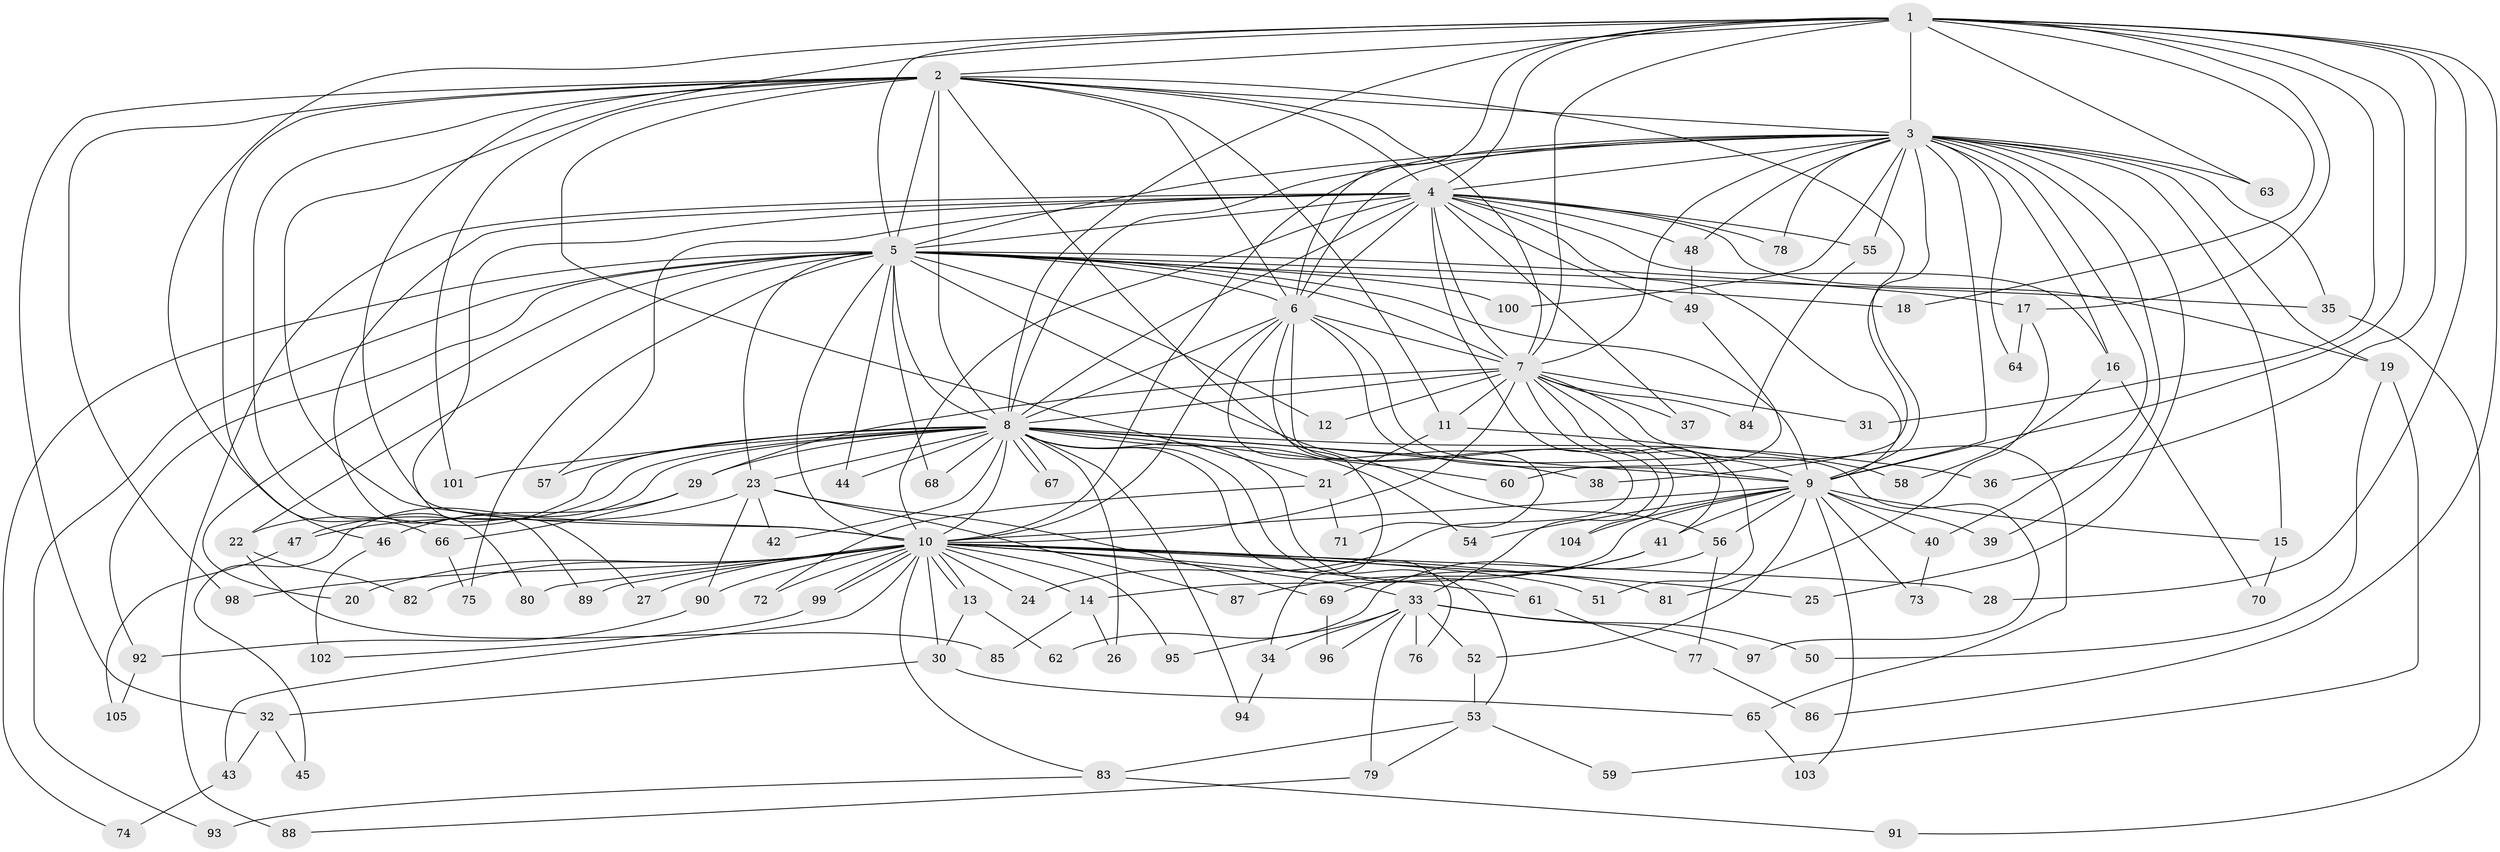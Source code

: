 // Generated by graph-tools (version 1.1) at 2025/25/03/09/25 03:25:46]
// undirected, 105 vertices, 235 edges
graph export_dot {
graph [start="1"]
  node [color=gray90,style=filled];
  1;
  2;
  3;
  4;
  5;
  6;
  7;
  8;
  9;
  10;
  11;
  12;
  13;
  14;
  15;
  16;
  17;
  18;
  19;
  20;
  21;
  22;
  23;
  24;
  25;
  26;
  27;
  28;
  29;
  30;
  31;
  32;
  33;
  34;
  35;
  36;
  37;
  38;
  39;
  40;
  41;
  42;
  43;
  44;
  45;
  46;
  47;
  48;
  49;
  50;
  51;
  52;
  53;
  54;
  55;
  56;
  57;
  58;
  59;
  60;
  61;
  62;
  63;
  64;
  65;
  66;
  67;
  68;
  69;
  70;
  71;
  72;
  73;
  74;
  75;
  76;
  77;
  78;
  79;
  80;
  81;
  82;
  83;
  84;
  85;
  86;
  87;
  88;
  89;
  90;
  91;
  92;
  93;
  94;
  95;
  96;
  97;
  98;
  99;
  100;
  101;
  102;
  103;
  104;
  105;
  1 -- 2;
  1 -- 3;
  1 -- 4;
  1 -- 5;
  1 -- 6;
  1 -- 7;
  1 -- 8;
  1 -- 9;
  1 -- 10;
  1 -- 17;
  1 -- 18;
  1 -- 28;
  1 -- 31;
  1 -- 36;
  1 -- 63;
  1 -- 66;
  1 -- 86;
  2 -- 3;
  2 -- 4;
  2 -- 5;
  2 -- 6;
  2 -- 7;
  2 -- 8;
  2 -- 9;
  2 -- 10;
  2 -- 11;
  2 -- 21;
  2 -- 32;
  2 -- 34;
  2 -- 46;
  2 -- 80;
  2 -- 98;
  2 -- 101;
  3 -- 4;
  3 -- 5;
  3 -- 6;
  3 -- 7;
  3 -- 8;
  3 -- 9;
  3 -- 10;
  3 -- 15;
  3 -- 16;
  3 -- 19;
  3 -- 25;
  3 -- 35;
  3 -- 38;
  3 -- 39;
  3 -- 40;
  3 -- 48;
  3 -- 55;
  3 -- 63;
  3 -- 64;
  3 -- 78;
  3 -- 100;
  4 -- 5;
  4 -- 6;
  4 -- 7;
  4 -- 8;
  4 -- 9;
  4 -- 10;
  4 -- 16;
  4 -- 19;
  4 -- 27;
  4 -- 37;
  4 -- 48;
  4 -- 49;
  4 -- 55;
  4 -- 57;
  4 -- 78;
  4 -- 88;
  4 -- 89;
  4 -- 104;
  5 -- 6;
  5 -- 7;
  5 -- 8;
  5 -- 9;
  5 -- 10;
  5 -- 12;
  5 -- 17;
  5 -- 18;
  5 -- 20;
  5 -- 22;
  5 -- 23;
  5 -- 35;
  5 -- 44;
  5 -- 56;
  5 -- 68;
  5 -- 74;
  5 -- 75;
  5 -- 92;
  5 -- 93;
  5 -- 100;
  6 -- 7;
  6 -- 8;
  6 -- 9;
  6 -- 10;
  6 -- 24;
  6 -- 33;
  6 -- 71;
  6 -- 97;
  7 -- 8;
  7 -- 9;
  7 -- 10;
  7 -- 11;
  7 -- 12;
  7 -- 29;
  7 -- 31;
  7 -- 37;
  7 -- 41;
  7 -- 51;
  7 -- 65;
  7 -- 84;
  8 -- 9;
  8 -- 10;
  8 -- 22;
  8 -- 23;
  8 -- 26;
  8 -- 29;
  8 -- 36;
  8 -- 38;
  8 -- 42;
  8 -- 44;
  8 -- 45;
  8 -- 47;
  8 -- 53;
  8 -- 54;
  8 -- 57;
  8 -- 60;
  8 -- 61;
  8 -- 67;
  8 -- 67;
  8 -- 68;
  8 -- 76;
  8 -- 94;
  8 -- 101;
  9 -- 10;
  9 -- 14;
  9 -- 15;
  9 -- 39;
  9 -- 40;
  9 -- 41;
  9 -- 52;
  9 -- 54;
  9 -- 56;
  9 -- 73;
  9 -- 103;
  9 -- 104;
  10 -- 13;
  10 -- 13;
  10 -- 14;
  10 -- 20;
  10 -- 24;
  10 -- 25;
  10 -- 27;
  10 -- 28;
  10 -- 30;
  10 -- 33;
  10 -- 43;
  10 -- 51;
  10 -- 61;
  10 -- 72;
  10 -- 80;
  10 -- 81;
  10 -- 82;
  10 -- 83;
  10 -- 89;
  10 -- 90;
  10 -- 95;
  10 -- 98;
  10 -- 99;
  10 -- 99;
  11 -- 21;
  11 -- 58;
  13 -- 30;
  13 -- 62;
  14 -- 26;
  14 -- 85;
  15 -- 70;
  16 -- 58;
  16 -- 70;
  17 -- 64;
  17 -- 81;
  19 -- 50;
  19 -- 59;
  21 -- 71;
  21 -- 72;
  22 -- 82;
  22 -- 85;
  23 -- 42;
  23 -- 47;
  23 -- 69;
  23 -- 87;
  23 -- 90;
  29 -- 46;
  29 -- 66;
  30 -- 32;
  30 -- 65;
  32 -- 43;
  32 -- 45;
  33 -- 34;
  33 -- 50;
  33 -- 52;
  33 -- 76;
  33 -- 79;
  33 -- 95;
  33 -- 96;
  33 -- 97;
  34 -- 94;
  35 -- 91;
  40 -- 73;
  41 -- 69;
  41 -- 87;
  43 -- 74;
  46 -- 102;
  47 -- 105;
  48 -- 49;
  49 -- 60;
  52 -- 53;
  53 -- 59;
  53 -- 79;
  53 -- 83;
  55 -- 84;
  56 -- 62;
  56 -- 77;
  61 -- 77;
  65 -- 103;
  66 -- 75;
  69 -- 96;
  77 -- 86;
  79 -- 88;
  83 -- 91;
  83 -- 93;
  90 -- 92;
  92 -- 105;
  99 -- 102;
}
